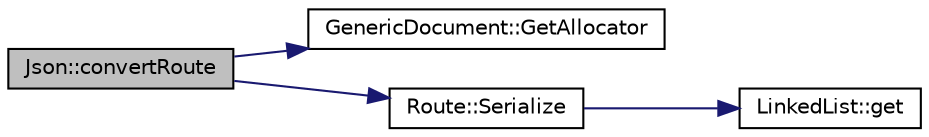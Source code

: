 digraph "Json::convertRoute"
{
 // LATEX_PDF_SIZE
  edge [fontname="Helvetica",fontsize="10",labelfontname="Helvetica",labelfontsize="10"];
  node [fontname="Helvetica",fontsize="10",shape=record];
  rankdir="LR";
  Node1 [label="Json::convertRoute",height=0.2,width=0.4,color="black", fillcolor="grey75", style="filled", fontcolor="black",tooltip="Convert from Route.h to string."];
  Node1 -> Node2 [color="midnightblue",fontsize="10",style="solid",fontname="Helvetica"];
  Node2 [label="GenericDocument::GetAllocator",height=0.2,width=0.4,color="black", fillcolor="white", style="filled",URL="$class_generic_document.html#aa4609d6b19f86aec1a6b96edf2c27686",tooltip="Get the allocator of this document."];
  Node1 -> Node3 [color="midnightblue",fontsize="10",style="solid",fontname="Helvetica"];
  Node3 [label="Route::Serialize",height=0.2,width=0.4,color="black", fillcolor="white", style="filled",URL="$class_route.html#a5054223e6e5498b7fe1d8f9ebd4248ee",tooltip="Method for loading the object's information into a json."];
  Node3 -> Node4 [color="midnightblue",fontsize="10",style="solid",fontname="Helvetica"];
  Node4 [label="LinkedList::get",height=0.2,width=0.4,color="black", fillcolor="white", style="filled",URL="$class_linked_list.html#a76d26f9fc7b344dc1d5bb81b853ae96e",tooltip=" "];
}
